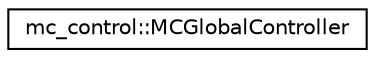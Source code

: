 digraph "Graphical Class Hierarchy"
{
 // INTERACTIVE_SVG=YES
  edge [fontname="Helvetica",fontsize="10",labelfontname="Helvetica",labelfontsize="10"];
  node [fontname="Helvetica",fontsize="10",shape=record];
  rankdir="LR";
  Node0 [label="mc_control::MCGlobalController",height=0.2,width=0.4,color="black", fillcolor="white", style="filled",URL="$structmc__control_1_1MCGlobalController.html"];
}
